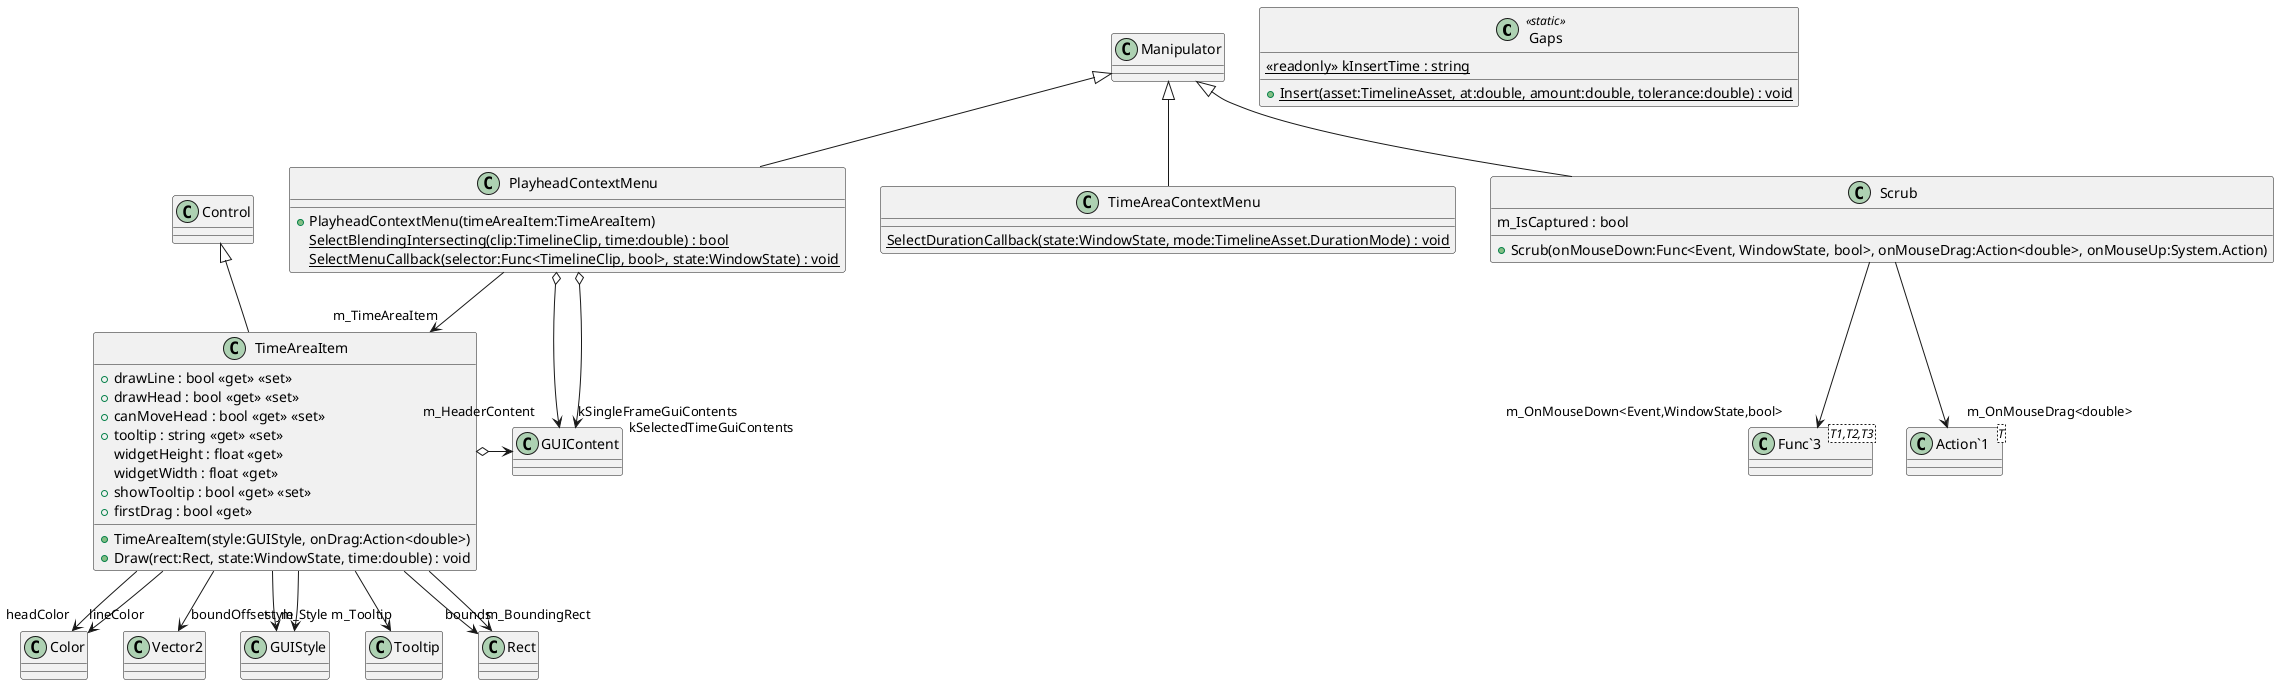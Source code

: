 @startuml
class Gaps <<static>> {
    {static} <<readonly>> kInsertTime : string
    + {static} Insert(asset:TimelineAsset, at:double, amount:double, tolerance:double) : void
}
class PlayheadContextMenu {
    + PlayheadContextMenu(timeAreaItem:TimeAreaItem)
    {static} SelectBlendingIntersecting(clip:TimelineClip, time:double) : bool
    {static} SelectMenuCallback(selector:Func<TimelineClip, bool>, state:WindowState) : void
}
class TimeAreaContextMenu {
    {static} SelectDurationCallback(state:WindowState, mode:TimelineAsset.DurationMode) : void
}
class Scrub {
    m_IsCaptured : bool
    + Scrub(onMouseDown:Func<Event, WindowState, bool>, onMouseDrag:Action<double>, onMouseUp:System.Action)
}
class TimeAreaItem {
    + drawLine : bool <<get>> <<set>>
    + drawHead : bool <<get>> <<set>>
    + canMoveHead : bool <<get>> <<set>>
    + tooltip : string <<get>> <<set>>
    widgetHeight : float <<get>>
    widgetWidth : float <<get>>
    + showTooltip : bool <<get>> <<set>>
    + firstDrag : bool <<get>>
    + TimeAreaItem(style:GUIStyle, onDrag:Action<double>)
    + Draw(rect:Rect, state:WindowState, time:double) : void
}
class "Func`3"<T1,T2,T3> {
}
class "Action`1"<T> {
}
Manipulator <|-- PlayheadContextMenu
PlayheadContextMenu --> "m_TimeAreaItem" TimeAreaItem
PlayheadContextMenu o-> "kSingleFrameGuiContents" GUIContent
PlayheadContextMenu o-> "kSelectedTimeGuiContents" GUIContent
Manipulator <|-- TimeAreaContextMenu
Manipulator <|-- Scrub
Scrub --> "m_OnMouseDown<Event,WindowState,bool>" "Func`3"
Scrub --> "m_OnMouseDrag<double>" "Action`1"
Control <|-- TimeAreaItem
TimeAreaItem --> "headColor" Color
TimeAreaItem --> "lineColor" Color
TimeAreaItem --> "boundOffset" Vector2
TimeAreaItem o-> "m_HeaderContent" GUIContent
TimeAreaItem --> "m_Style" GUIStyle
TimeAreaItem --> "m_Tooltip" Tooltip
TimeAreaItem --> "m_BoundingRect" Rect
TimeAreaItem --> "bounds" Rect
TimeAreaItem --> "style" GUIStyle
@enduml
